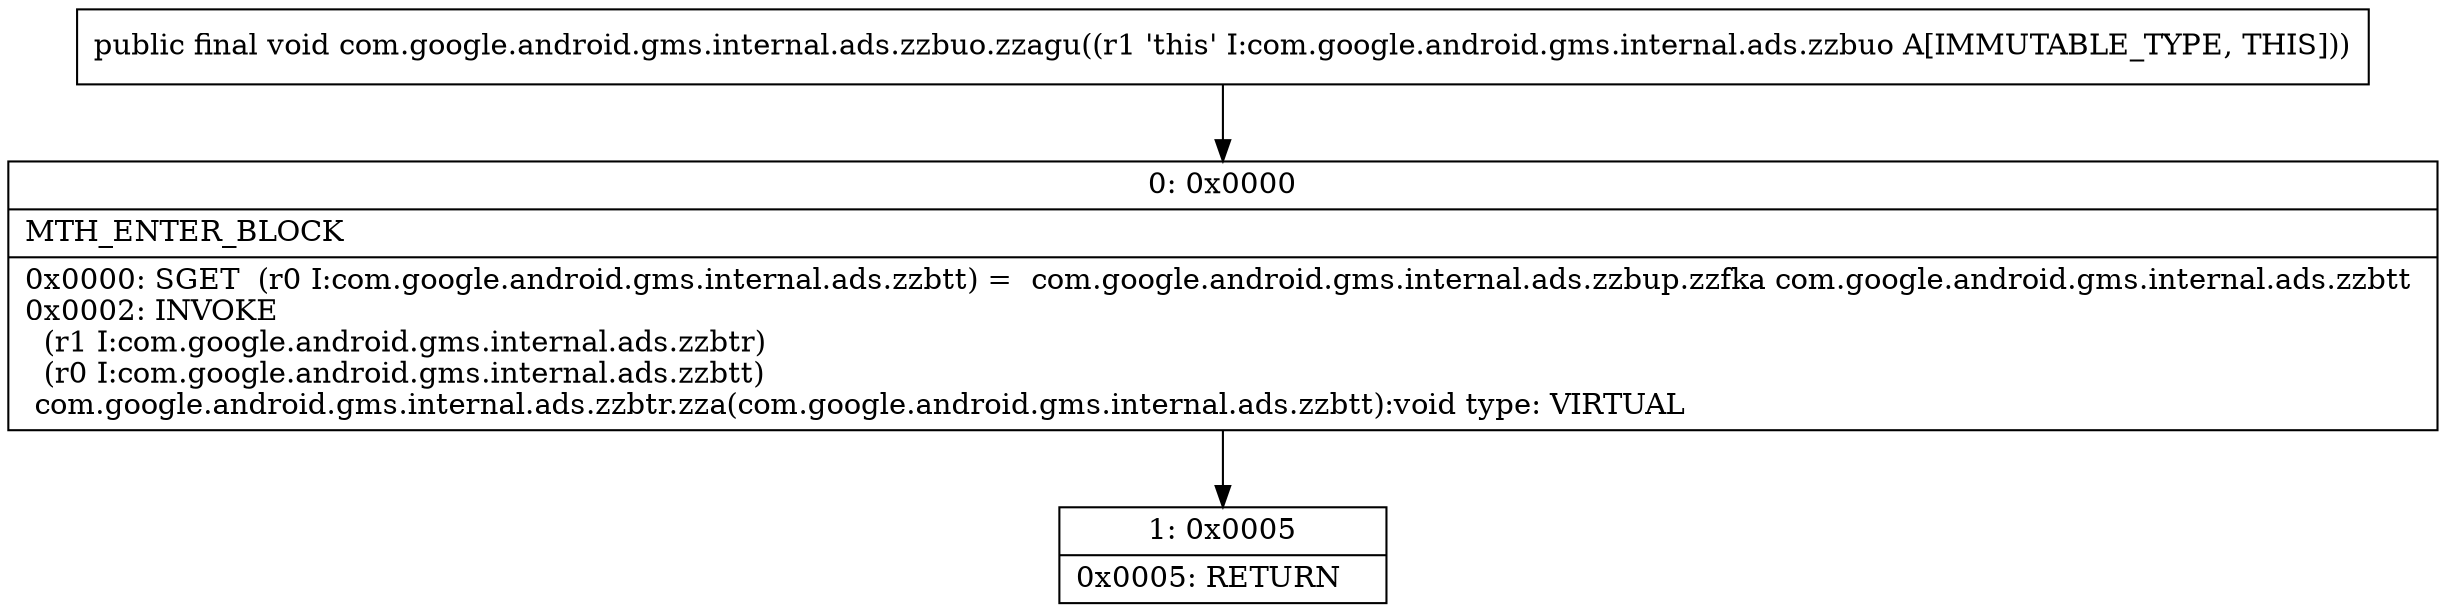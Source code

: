 digraph "CFG forcom.google.android.gms.internal.ads.zzbuo.zzagu()V" {
Node_0 [shape=record,label="{0\:\ 0x0000|MTH_ENTER_BLOCK\l|0x0000: SGET  (r0 I:com.google.android.gms.internal.ads.zzbtt) =  com.google.android.gms.internal.ads.zzbup.zzfka com.google.android.gms.internal.ads.zzbtt \l0x0002: INVOKE  \l  (r1 I:com.google.android.gms.internal.ads.zzbtr)\l  (r0 I:com.google.android.gms.internal.ads.zzbtt)\l com.google.android.gms.internal.ads.zzbtr.zza(com.google.android.gms.internal.ads.zzbtt):void type: VIRTUAL \l}"];
Node_1 [shape=record,label="{1\:\ 0x0005|0x0005: RETURN   \l}"];
MethodNode[shape=record,label="{public final void com.google.android.gms.internal.ads.zzbuo.zzagu((r1 'this' I:com.google.android.gms.internal.ads.zzbuo A[IMMUTABLE_TYPE, THIS])) }"];
MethodNode -> Node_0;
Node_0 -> Node_1;
}


